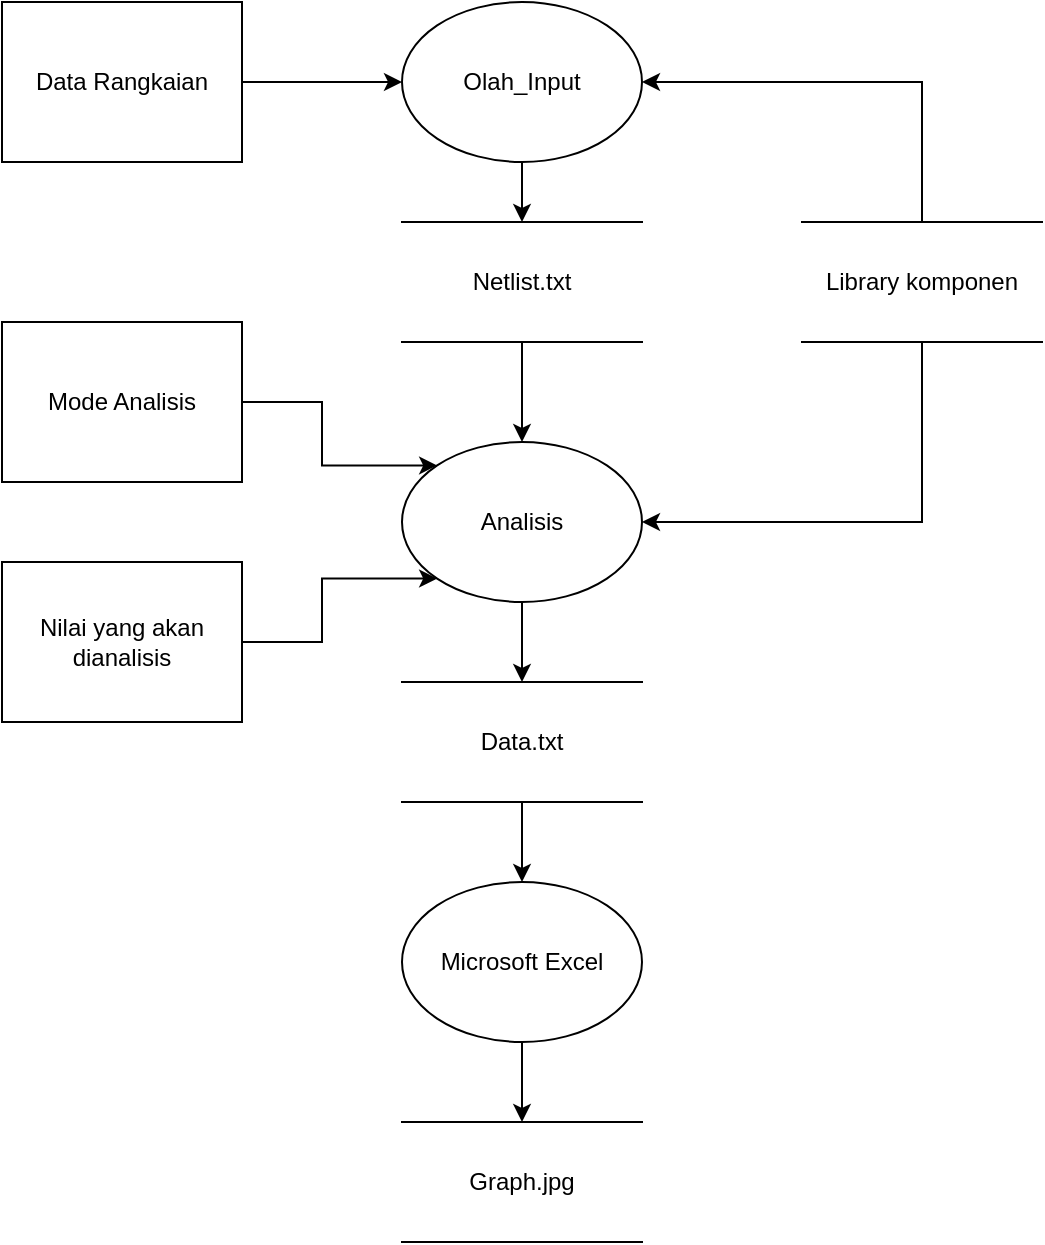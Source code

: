 <mxfile version="12.9.6" type="google" pages="3"><diagram id="uBF5i3xiV3SSmCOqZ0ts" name="Level_0"><mxGraphModel dx="808" dy="506" grid="1" gridSize="10" guides="1" tooltips="1" connect="1" arrows="1" fold="1" page="1" pageScale="1" pageWidth="850" pageHeight="1100" math="0" shadow="0"><root><mxCell id="0"/><mxCell id="1" parent="0"/><mxCell id="GdYstZ50FBgWvUJjmO5P-4" style="edgeStyle=orthogonalEdgeStyle;rounded=0;orthogonalLoop=1;jettySize=auto;html=1;exitX=1;exitY=0.5;exitDx=0;exitDy=0;entryX=0;entryY=0.5;entryDx=0;entryDy=0;" parent="1" source="GdYstZ50FBgWvUJjmO5P-1" target="GdYstZ50FBgWvUJjmO5P-12" edge="1"><mxGeometry relative="1" as="geometry"><mxPoint x="270.0" y="70.0" as="targetPoint"/></mxGeometry></mxCell><mxCell id="GdYstZ50FBgWvUJjmO5P-1" value="Data Rangkaian" style="rounded=0;whiteSpace=wrap;html=1;" parent="1" vertex="1"><mxGeometry x="40" y="40" width="120" height="80" as="geometry"/></mxCell><mxCell id="GdYstZ50FBgWvUJjmO5P-7" style="edgeStyle=orthogonalEdgeStyle;rounded=0;orthogonalLoop=1;jettySize=auto;html=1;exitX=0.5;exitY=1;exitDx=0;exitDy=0;entryX=0.5;entryY=0;entryDx=0;entryDy=0;" parent="1" source="GdYstZ50FBgWvUJjmO5P-12" target="GdYstZ50FBgWvUJjmO5P-6" edge="1"><mxGeometry relative="1" as="geometry"><mxPoint x="330.0" y="110" as="sourcePoint"/></mxGeometry></mxCell><mxCell id="_iDPvRWfLYlrjKki8y3X-10" style="edgeStyle=orthogonalEdgeStyle;rounded=0;orthogonalLoop=1;jettySize=auto;html=1;exitX=0.5;exitY=1;exitDx=0;exitDy=0;entryX=0.5;entryY=0;entryDx=0;entryDy=0;" parent="1" source="GdYstZ50FBgWvUJjmO5P-6" target="GdYstZ50FBgWvUJjmO5P-15" edge="1"><mxGeometry relative="1" as="geometry"/></mxCell><mxCell id="GdYstZ50FBgWvUJjmO5P-6" value="Netlist.txt" style="shape=partialRectangle;whiteSpace=wrap;html=1;left=0;right=0;fillColor=none;" parent="1" vertex="1"><mxGeometry x="240" y="150" width="120" height="60" as="geometry"/></mxCell><mxCell id="GdYstZ50FBgWvUJjmO5P-18" style="edgeStyle=orthogonalEdgeStyle;rounded=0;orthogonalLoop=1;jettySize=auto;html=1;exitX=1;exitY=0.5;exitDx=0;exitDy=0;entryX=0;entryY=1;entryDx=0;entryDy=0;strokeColor=#000000;" parent="1" source="GdYstZ50FBgWvUJjmO5P-9" target="GdYstZ50FBgWvUJjmO5P-15" edge="1"><mxGeometry relative="1" as="geometry"/></mxCell><mxCell id="GdYstZ50FBgWvUJjmO5P-9" value="Nilai yang akan dianalisis" style="rounded=0;whiteSpace=wrap;html=1;" parent="1" vertex="1"><mxGeometry x="40" y="320" width="120" height="80" as="geometry"/></mxCell><mxCell id="GdYstZ50FBgWvUJjmO5P-17" style="edgeStyle=orthogonalEdgeStyle;rounded=0;orthogonalLoop=1;jettySize=auto;html=1;exitX=1;exitY=0.5;exitDx=0;exitDy=0;entryX=0;entryY=0;entryDx=0;entryDy=0;strokeColor=#000000;" parent="1" source="GdYstZ50FBgWvUJjmO5P-11" target="GdYstZ50FBgWvUJjmO5P-15" edge="1"><mxGeometry relative="1" as="geometry"/></mxCell><mxCell id="GdYstZ50FBgWvUJjmO5P-11" value="Mode Analisis" style="rounded=0;whiteSpace=wrap;html=1;" parent="1" vertex="1"><mxGeometry x="40" y="200" width="120" height="80" as="geometry"/></mxCell><mxCell id="GdYstZ50FBgWvUJjmO5P-12" value="Olah_Input" style="ellipse;whiteSpace=wrap;html=1;" parent="1" vertex="1"><mxGeometry x="240" y="40" width="120" height="80" as="geometry"/></mxCell><mxCell id="_iDPvRWfLYlrjKki8y3X-11" style="edgeStyle=orthogonalEdgeStyle;rounded=0;orthogonalLoop=1;jettySize=auto;html=1;exitX=0.5;exitY=1;exitDx=0;exitDy=0;entryX=0.5;entryY=0;entryDx=0;entryDy=0;" parent="1" source="GdYstZ50FBgWvUJjmO5P-15" target="_iDPvRWfLYlrjKki8y3X-1" edge="1"><mxGeometry relative="1" as="geometry"/></mxCell><mxCell id="GdYstZ50FBgWvUJjmO5P-15" value="Analisis" style="ellipse;whiteSpace=wrap;html=1;" parent="1" vertex="1"><mxGeometry x="240" y="260" width="120" height="80" as="geometry"/></mxCell><mxCell id="_iDPvRWfLYlrjKki8y3X-4" style="edgeStyle=orthogonalEdgeStyle;rounded=0;orthogonalLoop=1;jettySize=auto;html=1;exitX=0.5;exitY=1;exitDx=0;exitDy=0;entryX=0.5;entryY=0;entryDx=0;entryDy=0;" parent="1" source="_iDPvRWfLYlrjKki8y3X-1" target="_iDPvRWfLYlrjKki8y3X-3" edge="1"><mxGeometry relative="1" as="geometry"/></mxCell><mxCell id="_iDPvRWfLYlrjKki8y3X-1" value="Data.txt" style="shape=partialRectangle;whiteSpace=wrap;html=1;left=0;right=0;fillColor=none;" parent="1" vertex="1"><mxGeometry x="240" y="380" width="120" height="60" as="geometry"/></mxCell><mxCell id="_iDPvRWfLYlrjKki8y3X-12" style="edgeStyle=orthogonalEdgeStyle;rounded=0;orthogonalLoop=1;jettySize=auto;html=1;exitX=0.5;exitY=1;exitDx=0;exitDy=0;entryX=0.5;entryY=0;entryDx=0;entryDy=0;" parent="1" source="_iDPvRWfLYlrjKki8y3X-3" target="_iDPvRWfLYlrjKki8y3X-5" edge="1"><mxGeometry relative="1" as="geometry"/></mxCell><mxCell id="_iDPvRWfLYlrjKki8y3X-3" value="Microsoft Excel" style="ellipse;whiteSpace=wrap;html=1;" parent="1" vertex="1"><mxGeometry x="240" y="480" width="120" height="80" as="geometry"/></mxCell><mxCell id="_iDPvRWfLYlrjKki8y3X-5" value="Graph.jpg" style="shape=partialRectangle;whiteSpace=wrap;html=1;left=0;right=0;fillColor=none;" parent="1" vertex="1"><mxGeometry x="240" y="600" width="120" height="60" as="geometry"/></mxCell><mxCell id="sQPdfJK35MvIU3gAlt7Y-2" style="edgeStyle=orthogonalEdgeStyle;rounded=0;orthogonalLoop=1;jettySize=auto;html=1;exitX=0.5;exitY=0;exitDx=0;exitDy=0;entryX=1;entryY=0.5;entryDx=0;entryDy=0;" parent="1" source="sQPdfJK35MvIU3gAlt7Y-1" target="GdYstZ50FBgWvUJjmO5P-12" edge="1"><mxGeometry relative="1" as="geometry"/></mxCell><mxCell id="sQPdfJK35MvIU3gAlt7Y-4" style="edgeStyle=orthogonalEdgeStyle;rounded=0;orthogonalLoop=1;jettySize=auto;html=1;exitX=0.5;exitY=1;exitDx=0;exitDy=0;entryX=1;entryY=0.5;entryDx=0;entryDy=0;" parent="1" source="sQPdfJK35MvIU3gAlt7Y-1" target="GdYstZ50FBgWvUJjmO5P-15" edge="1"><mxGeometry relative="1" as="geometry"><Array as="points"><mxPoint x="500" y="300"/></Array></mxGeometry></mxCell><mxCell id="sQPdfJK35MvIU3gAlt7Y-1" value="Library komponen" style="shape=partialRectangle;whiteSpace=wrap;html=1;left=0;right=0;fillColor=none;" parent="1" vertex="1"><mxGeometry x="440" y="150" width="120" height="60" as="geometry"/></mxCell></root></mxGraphModel></diagram><diagram id="s8LQksXC7pObB-MDW6Nh" name="Level_1"><mxGraphModel dx="981" dy="614" grid="1" gridSize="10" guides="1" tooltips="1" connect="1" arrows="1" fold="1" page="1" pageScale="1" pageWidth="850" pageHeight="1100" math="0" shadow="0"><root><mxCell id="u-KFxu5WP7ojpWz-lFNK-0"/><mxCell id="u-KFxu5WP7ojpWz-lFNK-1" parent="u-KFxu5WP7ojpWz-lFNK-0"/><mxCell id="8doYuMXXKurbPxdtY7-1-28" value="&lt;p style=&quot;line-height: 220%; font-size: 18px;&quot;&gt;&lt;font style=&quot;font-size: 18px;&quot;&gt;Sparse Tableau Analisis&lt;/font&gt;&lt;/p&gt;" style="rounded=0;whiteSpace=wrap;html=1;fillColor=none;align=left;textOpacity=50;verticalAlign=top;fontSize=18;" parent="u-KFxu5WP7ojpWz-lFNK-1" vertex="1"><mxGeometry x="360" y="680" width="920" height="880" as="geometry"/></mxCell><mxCell id="YYTATj9dNouUgyWEBdT5-35" value="&lt;p style=&quot;line-height: 220%; font-size: 18px;&quot;&gt;&lt;font style=&quot;font-size: 18px;&quot;&gt;Olah_Input&lt;/font&gt;&lt;/p&gt;" style="rounded=0;whiteSpace=wrap;html=1;fillColor=none;align=left;textOpacity=50;verticalAlign=top;fontSize=18;" parent="u-KFxu5WP7ojpWz-lFNK-1" vertex="1"><mxGeometry x="360" y="40" width="640" height="480" as="geometry"/></mxCell><mxCell id="YYTATj9dNouUgyWEBdT5-0" style="edgeStyle=orthogonalEdgeStyle;rounded=0;orthogonalLoop=1;jettySize=auto;html=1;exitX=1;exitY=0.5;exitDx=0;exitDy=0;entryX=0;entryY=0.5;entryDx=0;entryDy=0;fontSize=18;" parent="u-KFxu5WP7ojpWz-lFNK-1" source="YYTATj9dNouUgyWEBdT5-1" target="YYTATj9dNouUgyWEBdT5-10" edge="1"><mxGeometry relative="1" as="geometry"><mxPoint x="310.0" y="150.0" as="targetPoint"/></mxGeometry></mxCell><mxCell id="YYTATj9dNouUgyWEBdT5-1" value="Data Rangkaian" style="rounded=0;whiteSpace=wrap;html=1;fontSize=18;" parent="u-KFxu5WP7ojpWz-lFNK-1" vertex="1"><mxGeometry x="120" y="120" width="160" height="80" as="geometry"/></mxCell><mxCell id="YYTATj9dNouUgyWEBdT5-4" style="edgeStyle=orthogonalEdgeStyle;rounded=0;orthogonalLoop=1;jettySize=auto;html=1;exitX=0.5;exitY=1;exitDx=0;exitDy=0;entryX=0.5;entryY=0;entryDx=0;entryDy=0;fontSize=18;" parent="u-KFxu5WP7ojpWz-lFNK-1" source="YYTATj9dNouUgyWEBdT5-5" target="W9T3SJA9mR-OVAQQldw2-3" edge="1"><mxGeometry relative="1" as="geometry"><mxPoint x="320.08" y="834.57" as="targetPoint"/><Array as="points"><mxPoint x="800" y="700"/><mxPoint x="680" y="700"/></Array></mxGeometry></mxCell><mxCell id="YYTATj9dNouUgyWEBdT5-5" value="Netlist.txt" style="shape=partialRectangle;whiteSpace=wrap;html=1;left=0;right=0;fillColor=none;fontSize=18;" parent="u-KFxu5WP7ojpWz-lFNK-1" vertex="1"><mxGeometry x="720" y="560" width="160" height="80" as="geometry"/></mxCell><mxCell id="VQBNNfyxEx5UJ3nOa9A4-31" style="edgeStyle=orthogonalEdgeStyle;rounded=0;orthogonalLoop=1;jettySize=auto;html=1;exitX=0;exitY=0.5;exitDx=0;exitDy=0;entryX=1;entryY=0.5;entryDx=0;entryDy=0;fontSize=18;" parent="u-KFxu5WP7ojpWz-lFNK-1" source="YYTATj9dNouUgyWEBdT5-7" target="VQBNNfyxEx5UJ3nOa9A4-33" edge="1"><mxGeometry relative="1" as="geometry"/></mxCell><mxCell id="YYTATj9dNouUgyWEBdT5-7" value="Nilai yang akan dianalisis" style="rounded=0;whiteSpace=wrap;html=1;fontSize=18;" parent="u-KFxu5WP7ojpWz-lFNK-1" vertex="1"><mxGeometry x="1360" y="1440" width="160" height="80" as="geometry"/></mxCell><mxCell id="VQBNNfyxEx5UJ3nOa9A4-30" style="edgeStyle=orthogonalEdgeStyle;rounded=0;orthogonalLoop=1;jettySize=auto;html=1;exitX=0;exitY=0.5;exitDx=0;exitDy=0;entryX=1;entryY=0.5;entryDx=0;entryDy=0;fontSize=18;" parent="u-KFxu5WP7ojpWz-lFNK-1" source="YYTATj9dNouUgyWEBdT5-9" target="VQBNNfyxEx5UJ3nOa9A4-28" edge="1"><mxGeometry relative="1" as="geometry"/></mxCell><mxCell id="YYTATj9dNouUgyWEBdT5-9" value="Mode Analisis" style="rounded=0;whiteSpace=wrap;html=1;fontSize=18;" parent="u-KFxu5WP7ojpWz-lFNK-1" vertex="1"><mxGeometry x="1360" y="1320" width="160" height="80" as="geometry"/></mxCell><mxCell id="8doYuMXXKurbPxdtY7-1-15" style="edgeStyle=orthogonalEdgeStyle;rounded=0;orthogonalLoop=1;jettySize=auto;html=1;exitX=1;exitY=0.5;exitDx=0;exitDy=0;entryX=0;entryY=0.5;entryDx=0;entryDy=0;fontSize=18;" parent="u-KFxu5WP7ojpWz-lFNK-1" source="YYTATj9dNouUgyWEBdT5-10" target="8doYuMXXKurbPxdtY7-1-11" edge="1"><mxGeometry relative="1" as="geometry"/></mxCell><mxCell id="YYTATj9dNouUgyWEBdT5-10" value="Klasifikasi Input" style="ellipse;whiteSpace=wrap;html=1;fontSize=18;" parent="u-KFxu5WP7ojpWz-lFNK-1" vertex="1"><mxGeometry x="390" y="120" width="120" height="80" as="geometry"/></mxCell><mxCell id="8doYuMXXKurbPxdtY7-1-24" style="edgeStyle=orthogonalEdgeStyle;rounded=0;orthogonalLoop=1;jettySize=auto;html=1;exitX=1;exitY=0.5;exitDx=0;exitDy=0;entryX=0;entryY=0.5;entryDx=0;entryDy=0;fontSize=18;" parent="u-KFxu5WP7ojpWz-lFNK-1" source="YYTATj9dNouUgyWEBdT5-25" target="8doYuMXXKurbPxdtY7-1-19" edge="1"><mxGeometry relative="1" as="geometry"/></mxCell><mxCell id="YYTATj9dNouUgyWEBdT5-25" value="Library komponen" style="shape=partialRectangle;whiteSpace=wrap;html=1;left=0;right=0;fillColor=none;fontSize=18;" parent="u-KFxu5WP7ojpWz-lFNK-1" vertex="1"><mxGeometry x="120" y="280" width="160" height="80" as="geometry"/></mxCell><mxCell id="YYTATj9dNouUgyWEBdT5-26" style="edgeStyle=orthogonalEdgeStyle;rounded=0;orthogonalLoop=1;jettySize=auto;html=1;entryX=0.5;entryY=0;entryDx=0;entryDy=0;exitX=0.5;exitY=1;exitDx=0;exitDy=0;fontSize=18;" parent="u-KFxu5WP7ojpWz-lFNK-1" source="VQBNNfyxEx5UJ3nOa9A4-28" target="VQBNNfyxEx5UJ3nOa9A4-33" edge="1"><mxGeometry relative="1" as="geometry"><mxPoint x="1140" y="1580" as="sourcePoint"/></mxGeometry></mxCell><mxCell id="YYTATj9dNouUgyWEBdT5-28" style="edgeStyle=orthogonalEdgeStyle;rounded=0;orthogonalLoop=1;jettySize=auto;html=1;exitX=0.5;exitY=1;exitDx=0;exitDy=0;entryX=0.5;entryY=0;entryDx=0;entryDy=0;fontSize=18;" parent="u-KFxu5WP7ojpWz-lFNK-1" source="YYTATj9dNouUgyWEBdT5-29" target="YYTATj9dNouUgyWEBdT5-31" edge="1"><mxGeometry relative="1" as="geometry"/></mxCell><mxCell id="YYTATj9dNouUgyWEBdT5-29" value="Data.txt" style="shape=partialRectangle;whiteSpace=wrap;html=1;left=0;right=0;fillColor=none;fontSize=18;" parent="u-KFxu5WP7ojpWz-lFNK-1" vertex="1"><mxGeometry x="1080" y="1600" width="160" height="80" as="geometry"/></mxCell><mxCell id="YYTATj9dNouUgyWEBdT5-30" style="edgeStyle=orthogonalEdgeStyle;rounded=0;orthogonalLoop=1;jettySize=auto;html=1;exitX=0.5;exitY=1;exitDx=0;exitDy=0;entryX=0.5;entryY=0;entryDx=0;entryDy=0;fontSize=18;" parent="u-KFxu5WP7ojpWz-lFNK-1" source="YYTATj9dNouUgyWEBdT5-31" target="YYTATj9dNouUgyWEBdT5-32" edge="1"><mxGeometry relative="1" as="geometry"/></mxCell><mxCell id="YYTATj9dNouUgyWEBdT5-31" value="Microsoft Excel" style="ellipse;whiteSpace=wrap;html=1;fontSize=18;" parent="u-KFxu5WP7ojpWz-lFNK-1" vertex="1"><mxGeometry x="1100" y="1720" width="120" height="80" as="geometry"/></mxCell><mxCell id="YYTATj9dNouUgyWEBdT5-32" value="Graph.jpg" style="shape=partialRectangle;whiteSpace=wrap;html=1;left=0;right=0;fillColor=none;fontSize=18;" parent="u-KFxu5WP7ojpWz-lFNK-1" vertex="1"><mxGeometry x="1100" y="1840" width="120" height="60" as="geometry"/></mxCell><mxCell id="8doYuMXXKurbPxdtY7-1-1" value="isData Accepted/Miss" style="rounded=0;whiteSpace=wrap;html=1;fontSize=18;" parent="u-KFxu5WP7ojpWz-lFNK-1" vertex="1"><mxGeometry x="120" y="430" width="160" height="80" as="geometry"/></mxCell><mxCell id="8doYuMXXKurbPxdtY7-1-16" style="edgeStyle=orthogonalEdgeStyle;rounded=0;orthogonalLoop=1;jettySize=auto;html=1;exitX=0;exitY=1;exitDx=0;exitDy=0;entryX=0.5;entryY=0;entryDx=0;entryDy=0;fontSize=18;" parent="u-KFxu5WP7ojpWz-lFNK-1" source="8doYuMXXKurbPxdtY7-1-11" target="8doYuMXXKurbPxdtY7-1-12" edge="1"><mxGeometry relative="1" as="geometry"/></mxCell><mxCell id="8doYuMXXKurbPxdtY7-1-17" style="edgeStyle=orthogonalEdgeStyle;rounded=0;orthogonalLoop=1;jettySize=auto;html=1;exitX=0.5;exitY=1;exitDx=0;exitDy=0;entryX=0.5;entryY=0;entryDx=0;entryDy=0;fontSize=18;" parent="u-KFxu5WP7ojpWz-lFNK-1" source="8doYuMXXKurbPxdtY7-1-11" target="8doYuMXXKurbPxdtY7-1-13" edge="1"><mxGeometry relative="1" as="geometry"/></mxCell><mxCell id="8doYuMXXKurbPxdtY7-1-18" style="edgeStyle=orthogonalEdgeStyle;rounded=0;orthogonalLoop=1;jettySize=auto;html=1;exitX=1;exitY=1;exitDx=0;exitDy=0;entryX=0.5;entryY=0;entryDx=0;entryDy=0;fontSize=18;" parent="u-KFxu5WP7ojpWz-lFNK-1" source="8doYuMXXKurbPxdtY7-1-11" target="8doYuMXXKurbPxdtY7-1-14" edge="1"><mxGeometry relative="1" as="geometry"/></mxCell><mxCell id="8doYuMXXKurbPxdtY7-1-11" value="Separator" style="ellipse;whiteSpace=wrap;html=1;fontSize=18;" parent="u-KFxu5WP7ojpWz-lFNK-1" vertex="1"><mxGeometry x="680" y="120" width="120" height="80" as="geometry"/></mxCell><mxCell id="8doYuMXXKurbPxdtY7-1-20" style="edgeStyle=orthogonalEdgeStyle;rounded=0;orthogonalLoop=1;jettySize=auto;html=1;exitX=0.5;exitY=1;exitDx=0;exitDy=0;entryX=0;entryY=0;entryDx=0;entryDy=0;fontSize=18;" parent="u-KFxu5WP7ojpWz-lFNK-1" source="8doYuMXXKurbPxdtY7-1-12" target="8doYuMXXKurbPxdtY7-1-19" edge="1"><mxGeometry relative="1" as="geometry"/></mxCell><mxCell id="8doYuMXXKurbPxdtY7-1-12" value="Tipe Komponen" style="shape=partialRectangle;whiteSpace=wrap;html=1;left=0;right=0;fillColor=none;fontSize=18;" parent="u-KFxu5WP7ojpWz-lFNK-1" vertex="1"><mxGeometry x="520" y="240" width="120" height="80" as="geometry"/></mxCell><mxCell id="8doYuMXXKurbPxdtY7-1-21" style="edgeStyle=orthogonalEdgeStyle;rounded=0;orthogonalLoop=1;jettySize=auto;html=1;exitX=0.5;exitY=1;exitDx=0;exitDy=0;entryX=0.5;entryY=0;entryDx=0;entryDy=0;fontSize=18;" parent="u-KFxu5WP7ojpWz-lFNK-1" source="8doYuMXXKurbPxdtY7-1-13" target="8doYuMXXKurbPxdtY7-1-19" edge="1"><mxGeometry relative="1" as="geometry"/></mxCell><mxCell id="8doYuMXXKurbPxdtY7-1-13" value="Nilai/Parameter" style="shape=partialRectangle;whiteSpace=wrap;html=1;left=0;right=0;fillColor=none;fontSize=18;" parent="u-KFxu5WP7ojpWz-lFNK-1" vertex="1"><mxGeometry x="680" y="240" width="120" height="80" as="geometry"/></mxCell><mxCell id="8doYuMXXKurbPxdtY7-1-22" style="edgeStyle=orthogonalEdgeStyle;rounded=0;orthogonalLoop=1;jettySize=auto;html=1;exitX=0.5;exitY=1;exitDx=0;exitDy=0;entryX=1;entryY=0;entryDx=0;entryDy=0;fontSize=18;" parent="u-KFxu5WP7ojpWz-lFNK-1" source="8doYuMXXKurbPxdtY7-1-14" target="8doYuMXXKurbPxdtY7-1-19" edge="1"><mxGeometry relative="1" as="geometry"><Array as="points"><mxPoint x="900" y="360"/><mxPoint x="797" y="360"/></Array></mxGeometry></mxCell><mxCell id="8doYuMXXKurbPxdtY7-1-14" value="Posisi Node" style="shape=partialRectangle;whiteSpace=wrap;html=1;left=0;right=0;fillColor=none;fontSize=18;" parent="u-KFxu5WP7ojpWz-lFNK-1" vertex="1"><mxGeometry x="840" y="240" width="120" height="80" as="geometry"/></mxCell><mxCell id="8doYuMXXKurbPxdtY7-1-25" style="edgeStyle=orthogonalEdgeStyle;rounded=0;orthogonalLoop=1;jettySize=auto;html=1;exitX=0.5;exitY=1;exitDx=0;exitDy=0;entryX=1;entryY=0.5;entryDx=0;entryDy=0;fontSize=18;" parent="u-KFxu5WP7ojpWz-lFNK-1" source="8doYuMXXKurbPxdtY7-1-19" target="8doYuMXXKurbPxdtY7-1-1" edge="1"><mxGeometry relative="1" as="geometry"/></mxCell><mxCell id="8doYuMXXKurbPxdtY7-1-26" style="edgeStyle=orthogonalEdgeStyle;rounded=0;orthogonalLoop=1;jettySize=auto;html=1;exitX=1;exitY=1;exitDx=0;exitDy=0;entryX=0.5;entryY=0;entryDx=0;entryDy=0;fontSize=18;" parent="u-KFxu5WP7ojpWz-lFNK-1" source="8doYuMXXKurbPxdtY7-1-19" target="YYTATj9dNouUgyWEBdT5-5" edge="1"><mxGeometry relative="1" as="geometry"><Array as="points"><mxPoint x="800" y="468"/></Array></mxGeometry></mxCell><mxCell id="8doYuMXXKurbPxdtY7-1-19" value="Verifikasi Input" style="ellipse;whiteSpace=wrap;html=1;fontSize=18;" parent="u-KFxu5WP7ojpWz-lFNK-1" vertex="1"><mxGeometry x="660" y="400" width="160" height="80" as="geometry"/></mxCell><mxCell id="W9T3SJA9mR-OVAQQldw2-0" style="edgeStyle=orthogonalEdgeStyle;rounded=0;orthogonalLoop=1;jettySize=auto;html=1;exitX=0;exitY=1;exitDx=0;exitDy=0;entryX=0.5;entryY=0;entryDx=0;entryDy=0;fontSize=18;" parent="u-KFxu5WP7ojpWz-lFNK-1" source="W9T3SJA9mR-OVAQQldw2-3" target="W9T3SJA9mR-OVAQQldw2-4" edge="1"><mxGeometry relative="1" as="geometry"/></mxCell><mxCell id="W9T3SJA9mR-OVAQQldw2-1" style="edgeStyle=orthogonalEdgeStyle;rounded=0;orthogonalLoop=1;jettySize=auto;html=1;exitX=0.5;exitY=1;exitDx=0;exitDy=0;entryX=0.5;entryY=0;entryDx=0;entryDy=0;fontSize=18;" parent="u-KFxu5WP7ojpWz-lFNK-1" source="W9T3SJA9mR-OVAQQldw2-3" target="W9T3SJA9mR-OVAQQldw2-5" edge="1"><mxGeometry relative="1" as="geometry"/></mxCell><mxCell id="W9T3SJA9mR-OVAQQldw2-2" style="edgeStyle=orthogonalEdgeStyle;rounded=0;orthogonalLoop=1;jettySize=auto;html=1;exitX=1;exitY=1;exitDx=0;exitDy=0;entryX=0.5;entryY=0;entryDx=0;entryDy=0;fontSize=18;" parent="u-KFxu5WP7ojpWz-lFNK-1" source="W9T3SJA9mR-OVAQQldw2-3" target="W9T3SJA9mR-OVAQQldw2-6" edge="1"><mxGeometry relative="1" as="geometry"/></mxCell><mxCell id="W9T3SJA9mR-OVAQQldw2-3" value="Separator" style="ellipse;whiteSpace=wrap;html=1;fontSize=18;" parent="u-KFxu5WP7ojpWz-lFNK-1" vertex="1"><mxGeometry x="620" y="720" width="120" height="80" as="geometry"/></mxCell><mxCell id="W9T3SJA9mR-OVAQQldw2-10" style="edgeStyle=orthogonalEdgeStyle;rounded=0;orthogonalLoop=1;jettySize=auto;html=1;exitX=0.5;exitY=1;exitDx=0;exitDy=0;entryX=0.5;entryY=0;entryDx=0;entryDy=0;fontSize=18;" parent="u-KFxu5WP7ojpWz-lFNK-1" source="W9T3SJA9mR-OVAQQldw2-4" target="VQBNNfyxEx5UJ3nOa9A4-5" edge="1"><mxGeometry relative="1" as="geometry"><mxPoint x="480" y="960" as="targetPoint"/></mxGeometry></mxCell><mxCell id="W9T3SJA9mR-OVAQQldw2-4" value="Tipe Komponen" style="shape=partialRectangle;whiteSpace=wrap;html=1;left=0;right=0;fillColor=none;fontSize=18;" parent="u-KFxu5WP7ojpWz-lFNK-1" vertex="1"><mxGeometry x="400" y="840" width="160" height="80" as="geometry"/></mxCell><mxCell id="VQBNNfyxEx5UJ3nOa9A4-6" style="edgeStyle=orthogonalEdgeStyle;rounded=0;orthogonalLoop=1;jettySize=auto;html=1;exitX=0.5;exitY=1;exitDx=0;exitDy=0;entryX=1;entryY=0;entryDx=0;entryDy=0;fontSize=18;" parent="u-KFxu5WP7ojpWz-lFNK-1" source="W9T3SJA9mR-OVAQQldw2-5" target="VQBNNfyxEx5UJ3nOa9A4-5" edge="1"><mxGeometry relative="1" as="geometry"/></mxCell><mxCell id="W9T3SJA9mR-OVAQQldw2-5" value="Nilai/Parameter" style="shape=partialRectangle;whiteSpace=wrap;html=1;left=0;right=0;fillColor=none;fontSize=18;" parent="u-KFxu5WP7ojpWz-lFNK-1" vertex="1"><mxGeometry x="600" y="840" width="160" height="80" as="geometry"/></mxCell><mxCell id="W9T3SJA9mR-OVAQQldw2-16" style="edgeStyle=orthogonalEdgeStyle;rounded=0;orthogonalLoop=1;jettySize=auto;html=1;exitX=0.749;exitY=1.017;exitDx=0;exitDy=0;entryX=0.5;entryY=0;entryDx=0;entryDy=0;exitPerimeter=0;fontSize=18;" parent="u-KFxu5WP7ojpWz-lFNK-1" source="W9T3SJA9mR-OVAQQldw2-6" target="W9T3SJA9mR-OVAQQldw2-14" edge="1"><mxGeometry relative="1" as="geometry"><Array as="points"><mxPoint x="920" y="940"/><mxPoint x="955" y="940"/></Array></mxGeometry></mxCell><mxCell id="VQBNNfyxEx5UJ3nOa9A4-3" style="edgeStyle=orthogonalEdgeStyle;rounded=0;orthogonalLoop=1;jettySize=auto;html=1;exitX=0.5;exitY=1;exitDx=0;exitDy=0;entryX=0.5;entryY=0;entryDx=0;entryDy=0;fontSize=18;" parent="u-KFxu5WP7ojpWz-lFNK-1" source="W9T3SJA9mR-OVAQQldw2-6" target="VQBNNfyxEx5UJ3nOa9A4-2" edge="1"><mxGeometry relative="1" as="geometry"/></mxCell><mxCell id="W9T3SJA9mR-OVAQQldw2-6" value="Posisi Node" style="shape=partialRectangle;whiteSpace=wrap;html=1;left=0;right=0;fillColor=none;fontSize=18;" parent="u-KFxu5WP7ojpWz-lFNK-1" vertex="1"><mxGeometry x="800" y="840" width="160" height="80" as="geometry"/></mxCell><mxCell id="W9T3SJA9mR-OVAQQldw2-12" style="edgeStyle=orthogonalEdgeStyle;rounded=0;orthogonalLoop=1;jettySize=auto;html=1;exitX=0.5;exitY=1;exitDx=0;exitDy=0;entryX=0.5;entryY=0;entryDx=0;entryDy=0;" parent="u-KFxu5WP7ojpWz-lFNK-1" edge="1"><mxGeometry relative="1" as="geometry"><mxPoint x="480" y="1040" as="sourcePoint"/></mxGeometry></mxCell><mxCell id="W9T3SJA9mR-OVAQQldw2-9" style="edgeStyle=orthogonalEdgeStyle;rounded=0;orthogonalLoop=1;jettySize=auto;html=1;exitX=1;exitY=0.5;exitDx=0;exitDy=0;entryX=0;entryY=0.5;entryDx=0;entryDy=0;fontSize=18;" parent="u-KFxu5WP7ojpWz-lFNK-1" source="W9T3SJA9mR-OVAQQldw2-8" target="VQBNNfyxEx5UJ3nOa9A4-5" edge="1"><mxGeometry relative="1" as="geometry"><mxPoint x="420" y="1000" as="targetPoint"/></mxGeometry></mxCell><mxCell id="W9T3SJA9mR-OVAQQldw2-8" value="Library komponen" style="shape=partialRectangle;whiteSpace=wrap;html=1;left=0;right=0;fillColor=none;fontSize=18;" parent="u-KFxu5WP7ojpWz-lFNK-1" vertex="1"><mxGeometry x="80" y="960" width="160" height="80" as="geometry"/></mxCell><mxCell id="W9T3SJA9mR-OVAQQldw2-17" style="edgeStyle=orthogonalEdgeStyle;rounded=0;orthogonalLoop=1;jettySize=auto;html=1;exitX=0.5;exitY=1;exitDx=0;exitDy=0;entryX=0.5;entryY=0;entryDx=0;entryDy=0;fontSize=18;" parent="u-KFxu5WP7ojpWz-lFNK-1" source="W9T3SJA9mR-OVAQQldw2-14" target="VQBNNfyxEx5UJ3nOa9A4-0" edge="1"><mxGeometry relative="1" as="geometry"><mxPoint x="795.0" y="1080" as="targetPoint"/></mxGeometry></mxCell><mxCell id="W9T3SJA9mR-OVAQQldw2-14" value="Inisiasi parameter" style="ellipse;whiteSpace=wrap;html=1;fontSize=18;" parent="u-KFxu5WP7ojpWz-lFNK-1" vertex="1"><mxGeometry x="895" y="960" width="120" height="80" as="geometry"/></mxCell><mxCell id="VQBNNfyxEx5UJ3nOa9A4-25" style="edgeStyle=orthogonalEdgeStyle;rounded=0;orthogonalLoop=1;jettySize=auto;html=1;exitX=1;exitY=0.5;exitDx=0;exitDy=0;entryX=0;entryY=0.5;entryDx=0;entryDy=0;fontSize=18;" parent="u-KFxu5WP7ojpWz-lFNK-1" source="VQBNNfyxEx5UJ3nOa9A4-0" target="VQBNNfyxEx5UJ3nOa9A4-24" edge="1"><mxGeometry relative="1" as="geometry"/></mxCell><mxCell id="VQBNNfyxEx5UJ3nOa9A4-0" value="Matriks STA" style="shape=partialRectangle;whiteSpace=wrap;html=1;left=0;right=0;fillColor=none;fontSize=18;" parent="u-KFxu5WP7ojpWz-lFNK-1" vertex="1"><mxGeometry x="880" y="1090" width="150" height="80" as="geometry"/></mxCell><mxCell id="VQBNNfyxEx5UJ3nOa9A4-9" style="edgeStyle=orthogonalEdgeStyle;rounded=0;orthogonalLoop=1;jettySize=auto;html=1;exitX=0.5;exitY=1;exitDx=0;exitDy=0;entryX=0.5;entryY=0;entryDx=0;entryDy=0;fontSize=18;" parent="u-KFxu5WP7ojpWz-lFNK-1" source="VQBNNfyxEx5UJ3nOa9A4-2" target="VQBNNfyxEx5UJ3nOa9A4-4" edge="1"><mxGeometry relative="1" as="geometry"/></mxCell><mxCell id="VQBNNfyxEx5UJ3nOa9A4-2" value="Matriks Nodal Analysis" style="ellipse;whiteSpace=wrap;html=1;fontSize=18;" parent="u-KFxu5WP7ojpWz-lFNK-1" vertex="1"><mxGeometry x="660" y="960" width="120" height="80" as="geometry"/></mxCell><mxCell id="VQBNNfyxEx5UJ3nOa9A4-13" style="edgeStyle=orthogonalEdgeStyle;rounded=0;orthogonalLoop=1;jettySize=auto;html=1;exitX=0.5;exitY=1;exitDx=0;exitDy=0;entryX=0.5;entryY=0;entryDx=0;entryDy=0;fontSize=18;" parent="u-KFxu5WP7ojpWz-lFNK-1" source="VQBNNfyxEx5UJ3nOa9A4-4" target="VQBNNfyxEx5UJ3nOa9A4-10" edge="1"><mxGeometry relative="1" as="geometry"/></mxCell><mxCell id="VQBNNfyxEx5UJ3nOa9A4-22" style="edgeStyle=orthogonalEdgeStyle;rounded=0;orthogonalLoop=1;jettySize=auto;html=1;exitX=0;exitY=0.5;exitDx=0;exitDy=0;entryX=0;entryY=0;entryDx=0;entryDy=0;fontSize=18;" parent="u-KFxu5WP7ojpWz-lFNK-1" source="VQBNNfyxEx5UJ3nOa9A4-4" target="VQBNNfyxEx5UJ3nOa9A4-14" edge="1"><mxGeometry relative="1" as="geometry"><Array as="points"><mxPoint x="620" y="1120"/><mxPoint x="620" y="1452"/></Array></mxGeometry></mxCell><mxCell id="VQBNNfyxEx5UJ3nOa9A4-4" value="Matriks A" style="shape=partialRectangle;whiteSpace=wrap;html=1;left=0;right=0;fillColor=none;fontSize=18;" parent="u-KFxu5WP7ojpWz-lFNK-1" vertex="1"><mxGeometry x="640" y="1080" width="160" height="80" as="geometry"/></mxCell><mxCell id="VQBNNfyxEx5UJ3nOa9A4-8" style="edgeStyle=orthogonalEdgeStyle;rounded=0;orthogonalLoop=1;jettySize=auto;html=1;exitX=0.5;exitY=1;exitDx=0;exitDy=0;fontSize=18;" parent="u-KFxu5WP7ojpWz-lFNK-1" source="VQBNNfyxEx5UJ3nOa9A4-5" target="VQBNNfyxEx5UJ3nOa9A4-7" edge="1"><mxGeometry relative="1" as="geometry"/></mxCell><mxCell id="VQBNNfyxEx5UJ3nOa9A4-5" value="Matriks Komponen" style="ellipse;whiteSpace=wrap;html=1;fontSize=18;" parent="u-KFxu5WP7ojpWz-lFNK-1" vertex="1"><mxGeometry x="400" y="960" width="160" height="80" as="geometry"/></mxCell><mxCell id="VQBNNfyxEx5UJ3nOa9A4-19" style="edgeStyle=orthogonalEdgeStyle;rounded=0;orthogonalLoop=1;jettySize=auto;html=1;exitX=0.5;exitY=1;exitDx=0;exitDy=0;entryX=0;entryY=0.5;entryDx=0;entryDy=0;fontSize=18;" parent="u-KFxu5WP7ojpWz-lFNK-1" source="VQBNNfyxEx5UJ3nOa9A4-7" target="VQBNNfyxEx5UJ3nOa9A4-14" edge="1"><mxGeometry relative="1" as="geometry"/></mxCell><mxCell id="VQBNNfyxEx5UJ3nOa9A4-7" value="Matriks S" style="shape=partialRectangle;whiteSpace=wrap;html=1;left=0;right=0;fillColor=none;fontSize=18;" parent="u-KFxu5WP7ojpWz-lFNK-1" vertex="1"><mxGeometry x="400" y="1080" width="160" height="80" as="geometry"/></mxCell><mxCell id="VQBNNfyxEx5UJ3nOa9A4-10" value="Negatif Transpose" style="ellipse;whiteSpace=wrap;html=1;fontSize=18;" parent="u-KFxu5WP7ojpWz-lFNK-1" vertex="1"><mxGeometry x="660" y="1200" width="120" height="80" as="geometry"/></mxCell><mxCell id="VQBNNfyxEx5UJ3nOa9A4-11" style="edgeStyle=orthogonalEdgeStyle;rounded=0;orthogonalLoop=1;jettySize=auto;html=1;exitX=0.5;exitY=1;exitDx=0;exitDy=0;entryX=0.5;entryY=0;entryDx=0;entryDy=0;fontSize=18;" parent="u-KFxu5WP7ojpWz-lFNK-1" source="VQBNNfyxEx5UJ3nOa9A4-10" target="VQBNNfyxEx5UJ3nOa9A4-12" edge="1"><mxGeometry relative="1" as="geometry"/></mxCell><mxCell id="VQBNNfyxEx5UJ3nOa9A4-21" style="edgeStyle=orthogonalEdgeStyle;rounded=0;orthogonalLoop=1;jettySize=auto;html=1;exitX=0.5;exitY=1;exitDx=0;exitDy=0;entryX=0.5;entryY=0;entryDx=0;entryDy=0;fontSize=18;" parent="u-KFxu5WP7ojpWz-lFNK-1" source="VQBNNfyxEx5UJ3nOa9A4-12" target="VQBNNfyxEx5UJ3nOa9A4-14" edge="1"><mxGeometry relative="1" as="geometry"/></mxCell><mxCell id="VQBNNfyxEx5UJ3nOa9A4-12" value="Matriks -A&lt;sup style=&quot;font-size: 18px;&quot;&gt;T&lt;/sup&gt;" style="shape=partialRectangle;whiteSpace=wrap;html=1;left=0;right=0;fillColor=none;fontSize=18;" parent="u-KFxu5WP7ojpWz-lFNK-1" vertex="1"><mxGeometry x="645" y="1320" width="150" height="80" as="geometry"/></mxCell><mxCell id="VQBNNfyxEx5UJ3nOa9A4-23" style="edgeStyle=orthogonalEdgeStyle;rounded=0;orthogonalLoop=1;jettySize=auto;html=1;exitX=1;exitY=0.5;exitDx=0;exitDy=0;entryX=0.5;entryY=1;entryDx=0;entryDy=0;fontSize=18;" parent="u-KFxu5WP7ojpWz-lFNK-1" source="VQBNNfyxEx5UJ3nOa9A4-14" target="VQBNNfyxEx5UJ3nOa9A4-0" edge="1"><mxGeometry relative="1" as="geometry"/></mxCell><mxCell id="VQBNNfyxEx5UJ3nOa9A4-14" value="Modify Matriks" style="ellipse;whiteSpace=wrap;html=1;fontSize=18;" parent="u-KFxu5WP7ojpWz-lFNK-1" vertex="1"><mxGeometry x="660" y="1440" width="120" height="80" as="geometry"/></mxCell><mxCell id="VQBNNfyxEx5UJ3nOa9A4-27" style="edgeStyle=orthogonalEdgeStyle;rounded=0;orthogonalLoop=1;jettySize=auto;html=1;exitX=0.5;exitY=1;exitDx=0;exitDy=0;entryX=0.5;entryY=0;entryDx=0;entryDy=0;fontSize=18;" parent="u-KFxu5WP7ojpWz-lFNK-1" source="VQBNNfyxEx5UJ3nOa9A4-24" target="VQBNNfyxEx5UJ3nOa9A4-26" edge="1"><mxGeometry relative="1" as="geometry"/></mxCell><mxCell id="VQBNNfyxEx5UJ3nOa9A4-24" value="Inverse Matriks" style="ellipse;whiteSpace=wrap;html=1;fontSize=18;" parent="u-KFxu5WP7ojpWz-lFNK-1" vertex="1"><mxGeometry x="1100" y="1090" width="120" height="80" as="geometry"/></mxCell><mxCell id="VQBNNfyxEx5UJ3nOa9A4-29" style="edgeStyle=orthogonalEdgeStyle;rounded=0;orthogonalLoop=1;jettySize=auto;html=1;exitX=0.5;exitY=1;exitDx=0;exitDy=0;entryX=0.5;entryY=0;entryDx=0;entryDy=0;fontSize=18;" parent="u-KFxu5WP7ojpWz-lFNK-1" source="VQBNNfyxEx5UJ3nOa9A4-26" target="VQBNNfyxEx5UJ3nOa9A4-28" edge="1"><mxGeometry relative="1" as="geometry"/></mxCell><mxCell id="VQBNNfyxEx5UJ3nOa9A4-26" value="Solution equiation Matriks" style="shape=partialRectangle;whiteSpace=wrap;html=1;left=0;right=0;fillColor=none;fontSize=18;" parent="u-KFxu5WP7ojpWz-lFNK-1" vertex="1"><mxGeometry x="1085" y="1200" width="150" height="80" as="geometry"/></mxCell><mxCell id="VQBNNfyxEx5UJ3nOa9A4-28" value="Simulation Over Time" style="ellipse;whiteSpace=wrap;html=1;fontSize=18;" parent="u-KFxu5WP7ojpWz-lFNK-1" vertex="1"><mxGeometry x="1100" y="1320" width="120" height="80" as="geometry"/></mxCell><mxCell id="VQBNNfyxEx5UJ3nOa9A4-34" style="edgeStyle=orthogonalEdgeStyle;rounded=0;orthogonalLoop=1;jettySize=auto;html=1;exitX=0.5;exitY=1;exitDx=0;exitDy=0;entryX=0.5;entryY=0;entryDx=0;entryDy=0;fontSize=18;" parent="u-KFxu5WP7ojpWz-lFNK-1" source="VQBNNfyxEx5UJ3nOa9A4-33" target="YYTATj9dNouUgyWEBdT5-29" edge="1"><mxGeometry relative="1" as="geometry"/></mxCell><mxCell id="VQBNNfyxEx5UJ3nOa9A4-33" value="To File" style="ellipse;whiteSpace=wrap;html=1;fontSize=18;" parent="u-KFxu5WP7ojpWz-lFNK-1" vertex="1"><mxGeometry x="1100" y="1440" width="120" height="80" as="geometry"/></mxCell></root></mxGraphModel></diagram><diagram id="Yl3LqK1WNcE1ZvoFcOwB" name="Level_2"><mxGraphModel dx="687" dy="430" grid="1" gridSize="10" guides="1" tooltips="1" connect="1" arrows="1" fold="1" page="1" pageScale="1" pageWidth="850" pageHeight="1100" math="0" shadow="0"><root><mxCell id="AATma_W48xmWSlI9XRWy-0"/><mxCell id="AATma_W48xmWSlI9XRWy-1" parent="AATma_W48xmWSlI9XRWy-0"/><mxCell id="AATma_W48xmWSlI9XRWy-2" value="Matriks S" style="ellipse;whiteSpace=wrap;html=1;" vertex="1" parent="AATma_W48xmWSlI9XRWy-1"><mxGeometry x="420" y="960" width="120" height="80" as="geometry"/></mxCell><mxCell id="AATma_W48xmWSlI9XRWy-3" value="Matriks S" style="shape=partialRectangle;whiteSpace=wrap;html=1;left=0;right=0;fillColor=none;" vertex="1" parent="AATma_W48xmWSlI9XRWy-1"><mxGeometry x="400" y="1080" width="160" height="80" as="geometry"/></mxCell><mxCell id="AATma_W48xmWSlI9XRWy-4" style="edgeStyle=orthogonalEdgeStyle;rounded=0;orthogonalLoop=1;jettySize=auto;html=1;exitX=0;exitY=0.5;exitDx=0;exitDy=0;entryX=1;entryY=0.5;entryDx=0;entryDy=0;" edge="1" parent="AATma_W48xmWSlI9XRWy-1" source="AATma_W48xmWSlI9XRWy-5" target="AATma_W48xmWSlI9XRWy-7"><mxGeometry relative="1" as="geometry"/></mxCell><mxCell id="AATma_W48xmWSlI9XRWy-5" value="Matriks A" style="shape=partialRectangle;whiteSpace=wrap;html=1;left=0;right=0;fillColor=none;" vertex="1" parent="AATma_W48xmWSlI9XRWy-1"><mxGeometry x="800" y="1080" width="160" height="80" as="geometry"/></mxCell><mxCell id="AATma_W48xmWSlI9XRWy-6" style="edgeStyle=orthogonalEdgeStyle;rounded=0;orthogonalLoop=1;jettySize=auto;html=1;exitX=0.5;exitY=1;exitDx=0;exitDy=0;entryX=0.5;entryY=0;entryDx=0;entryDy=0;" edge="1" parent="AATma_W48xmWSlI9XRWy-1" source="AATma_W48xmWSlI9XRWy-7" target="AATma_W48xmWSlI9XRWy-8"><mxGeometry relative="1" as="geometry"/></mxCell><mxCell id="AATma_W48xmWSlI9XRWy-7" value="Negatif Transpose Matriks" style="ellipse;whiteSpace=wrap;html=1;" vertex="1" parent="AATma_W48xmWSlI9XRWy-1"><mxGeometry x="620" y="1080" width="120" height="80" as="geometry"/></mxCell><mxCell id="AATma_W48xmWSlI9XRWy-8" value="Matriks -A&lt;sup&gt;T&lt;/sup&gt;" style="shape=partialRectangle;whiteSpace=wrap;html=1;left=0;right=0;fillColor=none;" vertex="1" parent="AATma_W48xmWSlI9XRWy-1"><mxGeometry x="600" y="1200" width="160" height="80" as="geometry"/></mxCell></root></mxGraphModel></diagram></mxfile>